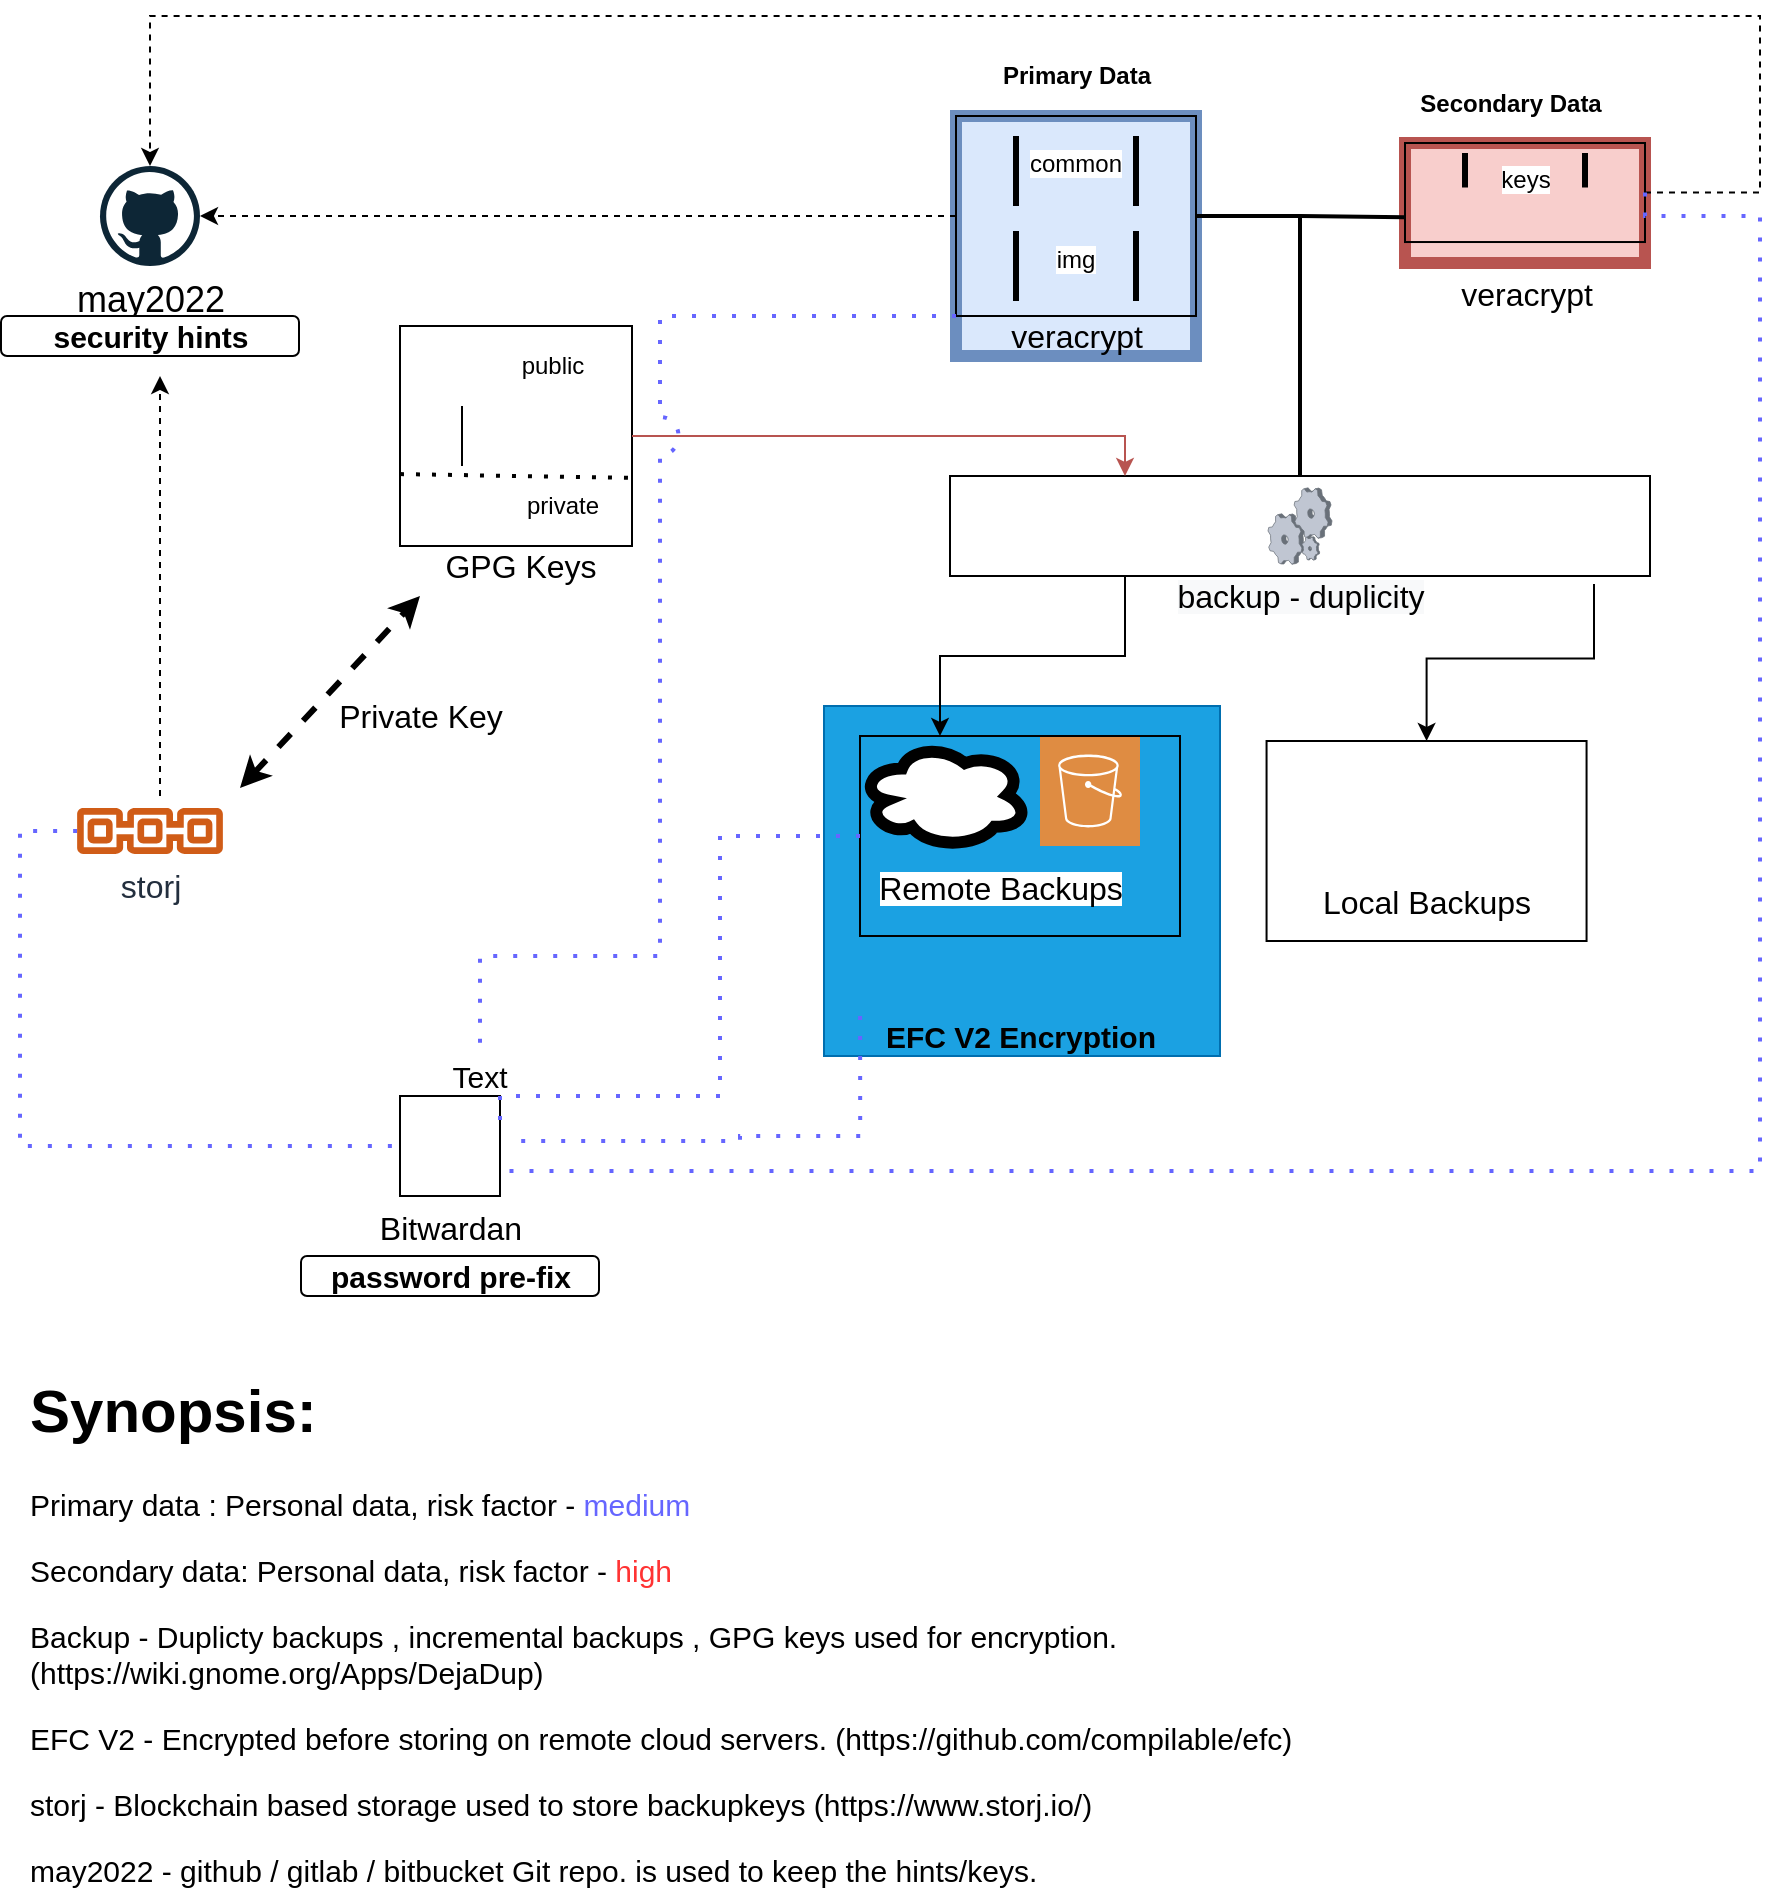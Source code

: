 <mxfile version="17.5.0" type="device"><diagram id="5AvFhRTivvrqknJRHBf4" name="Page-1"><mxGraphModel dx="1350" dy="739" grid="1" gridSize="10" guides="1" tooltips="1" connect="1" arrows="1" fold="1" page="1" pageScale="1" pageWidth="827" pageHeight="1169" math="0" shadow="0"><root><mxCell id="0"/><mxCell id="1" parent="0"/><mxCell id="FaIcSeExAxchjurZwCAN-48" value="" style="rounded=0;whiteSpace=wrap;html=1;shadow=0;fontSize=15;strokeColor=#006EAF;strokeWidth=1;fillColor=#1ba1e2;fontColor=#ffffff;" vertex="1" parent="1"><mxGeometry x="432" y="555" width="198" height="175" as="geometry"/></mxCell><mxCell id="9WKUpYNUISVNYZ_RAD20-1" value="&lt;font style=&quot;font-size: 18px&quot;&gt;may2022&lt;/font&gt;" style="dashed=0;outlineConnect=0;html=1;align=center;labelPosition=center;verticalLabelPosition=bottom;verticalAlign=top;shape=mxgraph.weblogos.github" parent="1" vertex="1"><mxGeometry x="70" y="285" width="50" height="50" as="geometry"/></mxCell><mxCell id="9WKUpYNUISVNYZ_RAD20-29" value="" style="group" parent="1" vertex="1" connectable="0"><mxGeometry x="210" y="365" width="150" height="130" as="geometry"/></mxCell><mxCell id="9WKUpYNUISVNYZ_RAD20-2" value="" style="shape=image;html=1;verticalAlign=top;verticalLabelPosition=bottom;labelBackgroundColor=#ffffff;imageAspect=0;aspect=fixed;image=https://cdn3.iconfinder.com/data/icons/user-interface-798/32/User_Interface_key_keys_key_lock_security_Ui-128.png" parent="9WKUpYNUISVNYZ_RAD20-29" vertex="1"><mxGeometry x="21" width="40" height="40" as="geometry"/></mxCell><mxCell id="9WKUpYNUISVNYZ_RAD20-4" value="" style="shape=image;html=1;verticalAlign=top;verticalLabelPosition=bottom;labelBackgroundColor=#ffffff;imageAspect=0;aspect=fixed;image=https://cdn3.iconfinder.com/data/icons/user-interface-798/32/User_Interface_key_keys_key_lock_security_Ui-128.png" parent="9WKUpYNUISVNYZ_RAD20-29" vertex="1"><mxGeometry x="21" y="70" width="40" height="40" as="geometry"/></mxCell><mxCell id="9WKUpYNUISVNYZ_RAD20-5" value="" style="edgeStyle=orthogonalEdgeStyle;rounded=0;orthogonalLoop=1;jettySize=auto;html=1;fontColor=#000000;endArrow=none;endFill=0;" parent="9WKUpYNUISVNYZ_RAD20-29" source="9WKUpYNUISVNYZ_RAD20-2" target="9WKUpYNUISVNYZ_RAD20-4" edge="1"><mxGeometry relative="1" as="geometry"/></mxCell><mxCell id="9WKUpYNUISVNYZ_RAD20-6" value="public" style="text;html=1;align=center;verticalAlign=middle;resizable=0;points=[];autosize=1;strokeColor=none;fontColor=#000000;" parent="9WKUpYNUISVNYZ_RAD20-29" vertex="1"><mxGeometry x="61" y="10" width="50" height="20" as="geometry"/></mxCell><mxCell id="9WKUpYNUISVNYZ_RAD20-7" value="private" style="text;html=1;align=center;verticalAlign=middle;resizable=0;points=[];autosize=1;strokeColor=none;fontColor=#000000;" parent="9WKUpYNUISVNYZ_RAD20-29" vertex="1"><mxGeometry x="66" y="80" width="50" height="20" as="geometry"/></mxCell><mxCell id="9WKUpYNUISVNYZ_RAD20-10" value="" style="rounded=0;whiteSpace=wrap;html=1;labelBackgroundColor=#ffffff;sketch=0;fontColor=#000000;fillColor=none;" parent="9WKUpYNUISVNYZ_RAD20-29" vertex="1"><mxGeometry x="10" width="116" height="110" as="geometry"/></mxCell><mxCell id="9WKUpYNUISVNYZ_RAD20-13" value="&lt;font style=&quot;font-size: 16px&quot;&gt;GPG Keys&lt;/font&gt;" style="text;html=1;align=center;verticalAlign=middle;resizable=0;points=[];autosize=1;strokeColor=none;fontColor=#000000;" parent="9WKUpYNUISVNYZ_RAD20-29" vertex="1"><mxGeometry x="25" y="110" width="90" height="20" as="geometry"/></mxCell><mxCell id="9WKUpYNUISVNYZ_RAD20-37" value="" style="endArrow=none;dashed=1;html=1;dashPattern=1 3;strokeWidth=2;fontSize=16;fontColor=#000000;entryX=1.026;entryY=0.691;entryDx=0;entryDy=0;entryPerimeter=0;exitX=0;exitY=0.673;exitDx=0;exitDy=0;exitPerimeter=0;" parent="9WKUpYNUISVNYZ_RAD20-29" source="9WKUpYNUISVNYZ_RAD20-10" target="9WKUpYNUISVNYZ_RAD20-10" edge="1"><mxGeometry width="50" height="50" relative="1" as="geometry"><mxPoint x="-54" y="150" as="sourcePoint"/><mxPoint x="-4" y="100" as="targetPoint"/></mxGeometry></mxCell><mxCell id="FaIcSeExAxchjurZwCAN-38" style="edgeStyle=orthogonalEdgeStyle;rounded=0;orthogonalLoop=1;jettySize=auto;html=1;entryX=0;entryY=0.5;entryDx=0;entryDy=0;dashed=1;dashPattern=1 4;fontSize=15;endArrow=none;endFill=0;strokeColor=#6666FF;strokeWidth=2;" edge="1" parent="1" source="9WKUpYNUISVNYZ_RAD20-36" target="9WKUpYNUISVNYZ_RAD20-47"><mxGeometry relative="1" as="geometry"><Array as="points"><mxPoint x="30" y="618"/><mxPoint x="30" y="775"/></Array></mxGeometry></mxCell><mxCell id="FaIcSeExAxchjurZwCAN-46" style="edgeStyle=orthogonalEdgeStyle;rounded=0;orthogonalLoop=1;jettySize=auto;html=1;fontSize=15;endArrow=classic;endFill=1;strokeColor=none;strokeWidth=1;dashed=1;" edge="1" parent="1" source="9WKUpYNUISVNYZ_RAD20-36"><mxGeometry relative="1" as="geometry"><mxPoint x="95" y="390" as="targetPoint"/></mxGeometry></mxCell><mxCell id="9WKUpYNUISVNYZ_RAD20-36" value="&lt;font style=&quot;font-size: 16px&quot;&gt;storj&lt;/font&gt;" style="outlineConnect=0;fontColor=#232F3E;gradientColor=none;fillColor=#D05C17;strokeColor=none;dashed=0;verticalLabelPosition=bottom;verticalAlign=top;align=center;html=1;fontSize=12;fontStyle=0;aspect=fixed;shape=mxgraph.aws4.blockchain_resource;labelBackgroundColor=#ffffff;sketch=0;" parent="1" vertex="1"><mxGeometry x="56" y="606" width="78" height="23" as="geometry"/></mxCell><mxCell id="9WKUpYNUISVNYZ_RAD20-38" value="" style="endArrow=classic;startArrow=classic;html=1;dashed=1;fontSize=16;fontColor=#000000;strokeWidth=3;" parent="1" edge="1"><mxGeometry width="50" height="50" relative="1" as="geometry"><mxPoint x="140" y="596" as="sourcePoint"/><mxPoint x="230" y="500" as="targetPoint"/></mxGeometry></mxCell><mxCell id="9WKUpYNUISVNYZ_RAD20-41" value="Private Key" style="text;html=1;align=center;verticalAlign=middle;resizable=0;points=[];autosize=1;strokeColor=none;fontSize=16;fontColor=#000000;" parent="1" vertex="1"><mxGeometry x="180" y="550" width="100" height="20" as="geometry"/></mxCell><mxCell id="9WKUpYNUISVNYZ_RAD20-47" value="Bitwardan" style="shape=image;html=1;verticalAlign=top;verticalLabelPosition=bottom;labelBackgroundColor=#ffffff;imageAspect=0;aspect=fixed;image=https://cdn4.iconfinder.com/data/icons/internet-security-flat-2/32/Internet_Security_padlock_lock_locked_password_secure-128.png;sketch=0;fontSize=16;fontColor=#000000;fillColor=none;imageBorder=default;" parent="1" vertex="1"><mxGeometry x="220" y="750" width="50" height="50" as="geometry"/></mxCell><mxCell id="FaIcSeExAxchjurZwCAN-2" value="" style="group" vertex="1" connectable="0" parent="1"><mxGeometry x="680.0" y="577.5" width="141.28" height="85" as="geometry"/></mxCell><mxCell id="9WKUpYNUISVNYZ_RAD20-50" value="" style="shape=image;html=1;verticalAlign=top;verticalLabelPosition=bottom;labelBackgroundColor=#ffffff;imageAspect=0;aspect=fixed;image=https://cdn4.iconfinder.com/data/icons/logos-brands-5/24/raspberrypi-128.png;sketch=0;fontSize=16;fontColor=#000000;fillColor=none;" parent="FaIcSeExAxchjurZwCAN-2" vertex="1"><mxGeometry x="62.02" y="4.51" width="45.98" height="45.98" as="geometry"/></mxCell><mxCell id="9WKUpYNUISVNYZ_RAD20-27" value="" style="shape=image;html=1;verticalAlign=top;verticalLabelPosition=bottom;labelBackgroundColor=#ffffff;imageAspect=0;aspect=fixed;image=https://cdn1.iconfinder.com/data/icons/computer-hardware-glyphs-vol-1/52/drive__disk__harddrive__hd__backup__storage__data-128.png;sketch=0;fontSize=16;fontColor=#000000;fillColor=none;align=center;" parent="FaIcSeExAxchjurZwCAN-2" vertex="1"><mxGeometry y="3.977" width="47.045" height="47.045" as="geometry"/></mxCell><mxCell id="FaIcSeExAxchjurZwCAN-7" value="" style="rounded=0;whiteSpace=wrap;html=1;labelBackgroundColor=#ffffff;sketch=0;fontColor=#000000;fillColor=none;" vertex="1" parent="FaIcSeExAxchjurZwCAN-2"><mxGeometry x="-26.72" y="-5" width="160" height="100" as="geometry"/></mxCell><mxCell id="FaIcSeExAxchjurZwCAN-5" value="&lt;span style=&quot;font-size: 16px ; background-color: rgb(255 , 255 , 255)&quot;&gt;Local Backups&lt;/span&gt;" style="text;html=1;align=center;verticalAlign=middle;resizable=0;points=[];autosize=1;strokeColor=none;fillColor=none;" vertex="1" parent="FaIcSeExAxchjurZwCAN-2"><mxGeometry x="-6.72" y="65" width="120" height="20" as="geometry"/></mxCell><mxCell id="FaIcSeExAxchjurZwCAN-4" value="" style="group" vertex="1" connectable="0" parent="1"><mxGeometry x="450" y="570" width="160" height="100" as="geometry"/></mxCell><mxCell id="9WKUpYNUISVNYZ_RAD20-25" value="" style="pointerEvents=1;shadow=0;dashed=0;html=1;strokeColor=none;fillColor=#DF8C42;labelPosition=center;verticalLabelPosition=bottom;verticalAlign=top;align=center;outlineConnect=0;shape=mxgraph.veeam2.aws_s3;labelBackgroundColor=#ffffff;sketch=0;fontSize=16;fontColor=#000000;" parent="FaIcSeExAxchjurZwCAN-4" vertex="1"><mxGeometry x="90" width="50" height="55" as="geometry"/></mxCell><mxCell id="FaIcSeExAxchjurZwCAN-1" value="" style="ellipse;shape=cloud;whiteSpace=wrap;html=1;shadow=0;strokeColor=#000000;strokeWidth=6;fillColor=default;" vertex="1" parent="FaIcSeExAxchjurZwCAN-4"><mxGeometry y="3" width="84" height="53" as="geometry"/></mxCell><mxCell id="FaIcSeExAxchjurZwCAN-3" value="&lt;span style=&quot;font-size: 16px ; background-color: rgb(255 , 255 , 255)&quot;&gt;Remote Backups&lt;/span&gt;" style="text;html=1;align=center;verticalAlign=middle;resizable=0;points=[];autosize=1;strokeColor=none;fillColor=none;" vertex="1" parent="FaIcSeExAxchjurZwCAN-4"><mxGeometry y="66" width="140" height="20" as="geometry"/></mxCell><mxCell id="FaIcSeExAxchjurZwCAN-6" value="" style="rounded=0;whiteSpace=wrap;html=1;labelBackgroundColor=#ffffff;sketch=0;fontColor=#000000;fillColor=none;" vertex="1" parent="FaIcSeExAxchjurZwCAN-4"><mxGeometry width="160" height="100" as="geometry"/></mxCell><mxCell id="FaIcSeExAxchjurZwCAN-8" value="" style="group" vertex="1" connectable="0" parent="1"><mxGeometry x="495" y="440" width="350" height="50" as="geometry"/></mxCell><mxCell id="9WKUpYNUISVNYZ_RAD20-22" value="" style="rounded=0;whiteSpace=wrap;html=1;labelBackgroundColor=#ffffff;sketch=0;fontColor=#000000;fillColor=none;" parent="FaIcSeExAxchjurZwCAN-8" vertex="1"><mxGeometry width="350" height="50" as="geometry"/></mxCell><mxCell id="9WKUpYNUISVNYZ_RAD20-43" value="&lt;span style=&quot;background-color: rgb(248 , 249 , 250)&quot;&gt;backup - duplicity&lt;/span&gt;" style="verticalLabelPosition=bottom;aspect=fixed;html=1;verticalAlign=top;strokeColor=none;align=center;outlineConnect=0;shape=mxgraph.citrix.process;labelBackgroundColor=#ffffff;sketch=0;fontSize=16;fontColor=#000000;fillColor=none;" parent="FaIcSeExAxchjurZwCAN-8" vertex="1"><mxGeometry x="159" y="5.92" width="32" height="38.15" as="geometry"/></mxCell><mxCell id="FaIcSeExAxchjurZwCAN-9" style="edgeStyle=orthogonalEdgeStyle;rounded=0;orthogonalLoop=1;jettySize=auto;html=1;exitX=0.92;exitY=1.08;exitDx=0;exitDy=0;exitPerimeter=0;" edge="1" parent="1" source="9WKUpYNUISVNYZ_RAD20-22" target="FaIcSeExAxchjurZwCAN-7"><mxGeometry relative="1" as="geometry"/></mxCell><mxCell id="FaIcSeExAxchjurZwCAN-10" style="edgeStyle=orthogonalEdgeStyle;rounded=0;orthogonalLoop=1;jettySize=auto;html=1;entryX=0.25;entryY=0;entryDx=0;entryDy=0;exitX=0.25;exitY=1;exitDx=0;exitDy=0;" edge="1" parent="1" source="9WKUpYNUISVNYZ_RAD20-22" target="FaIcSeExAxchjurZwCAN-6"><mxGeometry relative="1" as="geometry"/></mxCell><mxCell id="FaIcSeExAxchjurZwCAN-21" value="" style="group" vertex="1" connectable="0" parent="1"><mxGeometry x="720" y="243.5" width="122.5" height="115" as="geometry"/></mxCell><mxCell id="FaIcSeExAxchjurZwCAN-13" value="" style="group;shadow=0;strokeColor=#b85450;fillColor=#f8cecc;strokeWidth=6;" vertex="1" connectable="0" parent="FaIcSeExAxchjurZwCAN-21"><mxGeometry x="2.5" y="30" width="120" height="60" as="geometry"/></mxCell><mxCell id="FaIcSeExAxchjurZwCAN-14" value="" style="group" vertex="1" connectable="0" parent="FaIcSeExAxchjurZwCAN-13"><mxGeometry width="120" height="49.515" as="geometry"/></mxCell><mxCell id="FaIcSeExAxchjurZwCAN-15" value="" style="rounded=0;whiteSpace=wrap;html=1;labelBackgroundColor=#ffffff;sketch=0;fontColor=#000000;fillColor=none;" vertex="1" parent="FaIcSeExAxchjurZwCAN-14"><mxGeometry width="120" height="49.515" as="geometry"/></mxCell><mxCell id="FaIcSeExAxchjurZwCAN-17" value="keys" style="html=1;shape=mxgraph.sysml.actPart;strokeWidth=3;verticalAlign=top;rotation=0;whiteSpace=wrap;labelBackgroundColor=#ffffff;sketch=0;fontColor=#000000;fillColor=none;" vertex="1" parent="FaIcSeExAxchjurZwCAN-14"><mxGeometry x="30" y="4.951" width="60" height="17.33" as="geometry"/></mxCell><mxCell id="FaIcSeExAxchjurZwCAN-19" value="Secondary Data" style="text;html=1;align=center;verticalAlign=middle;resizable=0;points=[];autosize=1;strokeColor=none;fillColor=none;fontStyle=1" vertex="1" parent="FaIcSeExAxchjurZwCAN-21"><mxGeometry width="110" height="20" as="geometry"/></mxCell><mxCell id="FaIcSeExAxchjurZwCAN-20" value="&lt;span style=&quot;font-size: 16px&quot;&gt;veracrypt&lt;/span&gt;" style="text;html=1;align=center;verticalAlign=middle;resizable=0;points=[];autosize=1;strokeColor=none;fillColor=none;" vertex="1" parent="FaIcSeExAxchjurZwCAN-21"><mxGeometry x="22.5" y="95" width="80" height="20" as="geometry"/></mxCell><mxCell id="FaIcSeExAxchjurZwCAN-22" value="" style="group" vertex="1" connectable="0" parent="1"><mxGeometry x="498" y="230" width="120" height="150" as="geometry"/></mxCell><mxCell id="9WKUpYNUISVNYZ_RAD20-19" value="" style="group;shadow=0;strokeColor=#6c8ebf;fillColor=#dae8fc;strokeWidth=6;" parent="FaIcSeExAxchjurZwCAN-22" vertex="1" connectable="0"><mxGeometry y="30" width="120" height="120" as="geometry"/></mxCell><mxCell id="9WKUpYNUISVNYZ_RAD20-17" value="" style="group" parent="9WKUpYNUISVNYZ_RAD20-19" vertex="1" connectable="0"><mxGeometry width="120" height="100" as="geometry"/></mxCell><mxCell id="9WKUpYNUISVNYZ_RAD20-14" value="" style="rounded=0;whiteSpace=wrap;html=1;labelBackgroundColor=#ffffff;sketch=0;fontColor=#000000;fillColor=none;" parent="9WKUpYNUISVNYZ_RAD20-17" vertex="1"><mxGeometry width="120" height="100" as="geometry"/></mxCell><mxCell id="9WKUpYNUISVNYZ_RAD20-15" value="img" style="html=1;shape=mxgraph.sysml.actPart;strokeWidth=3;verticalAlign=top;rotation=0;whiteSpace=wrap;labelBackgroundColor=#ffffff;sketch=0;fontColor=#000000;fillColor=none;" parent="9WKUpYNUISVNYZ_RAD20-17" vertex="1"><mxGeometry x="30" y="57.5" width="60" height="35" as="geometry"/></mxCell><mxCell id="9WKUpYNUISVNYZ_RAD20-16" value="common" style="html=1;shape=mxgraph.sysml.actPart;strokeWidth=3;verticalAlign=top;rotation=0;whiteSpace=wrap;labelBackgroundColor=#ffffff;sketch=0;fontColor=#000000;fillColor=none;" parent="9WKUpYNUISVNYZ_RAD20-17" vertex="1"><mxGeometry x="30" y="10" width="60" height="35" as="geometry"/></mxCell><mxCell id="9WKUpYNUISVNYZ_RAD20-18" value="&lt;font style=&quot;font-size: 16px&quot;&gt;veracrypt&lt;/font&gt;" style="text;html=1;align=center;verticalAlign=middle;resizable=0;points=[];autosize=1;strokeColor=none;fontColor=#000000;" parent="9WKUpYNUISVNYZ_RAD20-19" vertex="1"><mxGeometry x="20" y="100" width="80" height="20" as="geometry"/></mxCell><mxCell id="FaIcSeExAxchjurZwCAN-12" value="Primary Data" style="text;html=1;align=center;verticalAlign=middle;resizable=0;points=[];autosize=1;strokeColor=none;fillColor=none;fontStyle=1" vertex="1" parent="FaIcSeExAxchjurZwCAN-22"><mxGeometry x="15" width="90" height="20" as="geometry"/></mxCell><mxCell id="FaIcSeExAxchjurZwCAN-26" style="edgeStyle=orthogonalEdgeStyle;rounded=0;orthogonalLoop=1;jettySize=auto;html=1;dashed=1;" edge="1" parent="1" source="9WKUpYNUISVNYZ_RAD20-14" target="9WKUpYNUISVNYZ_RAD20-1"><mxGeometry relative="1" as="geometry"/></mxCell><mxCell id="FaIcSeExAxchjurZwCAN-27" style="edgeStyle=orthogonalEdgeStyle;rounded=0;orthogonalLoop=1;jettySize=auto;html=1;dashed=1;exitX=1;exitY=0.5;exitDx=0;exitDy=0;" edge="1" parent="1" source="FaIcSeExAxchjurZwCAN-15" target="9WKUpYNUISVNYZ_RAD20-1"><mxGeometry relative="1" as="geometry"><Array as="points"><mxPoint x="900" y="298"/><mxPoint x="900" y="210"/><mxPoint x="95" y="210"/></Array></mxGeometry></mxCell><mxCell id="FaIcSeExAxchjurZwCAN-30" style="edgeStyle=orthogonalEdgeStyle;rounded=0;orthogonalLoop=1;jettySize=auto;html=1;entryX=0.25;entryY=0;entryDx=0;entryDy=0;fontSize=18;fillColor=#f8cecc;strokeColor=#b85450;" edge="1" parent="1" source="9WKUpYNUISVNYZ_RAD20-10" target="9WKUpYNUISVNYZ_RAD20-22"><mxGeometry relative="1" as="geometry"/></mxCell><mxCell id="FaIcSeExAxchjurZwCAN-31" style="edgeStyle=orthogonalEdgeStyle;rounded=0;orthogonalLoop=1;jettySize=auto;html=1;entryX=1;entryY=0.75;entryDx=0;entryDy=0;fontSize=18;dashed=1;dashPattern=1 4;strokeColor=#6666FF;strokeWidth=2;exitX=1;exitY=0.5;exitDx=0;exitDy=0;endArrow=none;endFill=0;" edge="1" parent="1" source="FaIcSeExAxchjurZwCAN-15" target="9WKUpYNUISVNYZ_RAD20-47"><mxGeometry relative="1" as="geometry"><mxPoint x="950" y="310" as="sourcePoint"/><Array as="points"><mxPoint x="843" y="310"/><mxPoint x="900" y="310"/><mxPoint x="900" y="788"/></Array></mxGeometry></mxCell><mxCell id="FaIcSeExAxchjurZwCAN-40" style="edgeStyle=orthogonalEdgeStyle;rounded=0;orthogonalLoop=1;jettySize=auto;html=1;entryX=1;entryY=0.25;entryDx=0;entryDy=0;dashed=1;dashPattern=1 4;fontSize=15;endArrow=none;endFill=0;strokeColor=#6666FF;strokeWidth=2;" edge="1" parent="1" source="FaIcSeExAxchjurZwCAN-6" target="9WKUpYNUISVNYZ_RAD20-47"><mxGeometry relative="1" as="geometry"><Array as="points"><mxPoint x="380" y="620"/><mxPoint x="380" y="750"/><mxPoint x="270" y="750"/></Array></mxGeometry></mxCell><mxCell id="FaIcSeExAxchjurZwCAN-41" value="&lt;font style=&quot;font-size: 15px&quot;&gt;&lt;b&gt;password pre-fix&lt;/b&gt;&lt;/font&gt;" style="rounded=1;whiteSpace=wrap;html=1;shadow=0;fontSize=18;strokeColor=#000000;strokeWidth=1;fillColor=default;" vertex="1" parent="1"><mxGeometry x="170.5" y="830" width="149" height="20" as="geometry"/></mxCell><mxCell id="FaIcSeExAxchjurZwCAN-42" style="edgeStyle=orthogonalEdgeStyle;rounded=0;orthogonalLoop=1;jettySize=auto;html=1;dashed=1;dashPattern=1 4;fontSize=15;endArrow=none;endFill=0;strokeColor=#6666FF;strokeWidth=2;jumpStyle=arc;jumpSize=17;" edge="1" parent="1" source="9WKUpYNUISVNYZ_RAD20-14" target="FaIcSeExAxchjurZwCAN-52"><mxGeometry relative="1" as="geometry"><mxPoint x="260" y="740" as="targetPoint"/><Array as="points"><mxPoint x="350" y="360"/><mxPoint x="350" y="680"/><mxPoint x="260" y="680"/></Array></mxGeometry></mxCell><mxCell id="FaIcSeExAxchjurZwCAN-43" style="edgeStyle=orthogonalEdgeStyle;rounded=0;orthogonalLoop=1;jettySize=auto;html=1;exitX=1;exitY=0.5;exitDx=0;exitDy=0;entryX=0;entryY=0.75;entryDx=0;entryDy=0;fontSize=15;endArrow=none;endFill=0;strokeColor=#000000;strokeWidth=2;" edge="1" parent="1" source="9WKUpYNUISVNYZ_RAD20-14" target="FaIcSeExAxchjurZwCAN-15"><mxGeometry relative="1" as="geometry"/></mxCell><mxCell id="FaIcSeExAxchjurZwCAN-44" style="edgeStyle=orthogonalEdgeStyle;rounded=0;orthogonalLoop=1;jettySize=auto;html=1;fontSize=15;endArrow=none;endFill=0;strokeColor=#000000;strokeWidth=2;" edge="1" parent="1" source="9WKUpYNUISVNYZ_RAD20-22"><mxGeometry relative="1" as="geometry"><mxPoint x="670" y="310" as="targetPoint"/></mxGeometry></mxCell><mxCell id="FaIcSeExAxchjurZwCAN-45" value="&lt;font style=&quot;font-size: 15px&quot;&gt;&lt;b&gt;security hints&lt;/b&gt;&lt;/font&gt;" style="rounded=1;whiteSpace=wrap;html=1;shadow=0;fontSize=18;strokeColor=#000000;strokeWidth=1;fillColor=default;" vertex="1" parent="1"><mxGeometry x="20.5" y="360" width="149" height="20" as="geometry"/></mxCell><mxCell id="FaIcSeExAxchjurZwCAN-47" style="edgeStyle=orthogonalEdgeStyle;rounded=0;orthogonalLoop=1;jettySize=auto;html=1;dashed=1;" edge="1" parent="1"><mxGeometry relative="1" as="geometry"><mxPoint x="100" y="600" as="sourcePoint"/><mxPoint x="100" y="390" as="targetPoint"/></mxGeometry></mxCell><mxCell id="FaIcSeExAxchjurZwCAN-49" value="EFC V2 Encryption" style="text;html=1;align=center;verticalAlign=middle;resizable=0;points=[];autosize=1;strokeColor=none;fillColor=none;fontSize=15;fontStyle=1" vertex="1" parent="1"><mxGeometry x="455" y="710" width="150" height="20" as="geometry"/></mxCell><mxCell id="FaIcSeExAxchjurZwCAN-51" style="edgeStyle=orthogonalEdgeStyle;rounded=0;orthogonalLoop=1;jettySize=auto;html=1;entryX=1;entryY=0.25;entryDx=0;entryDy=0;dashed=1;dashPattern=1 4;fontSize=15;endArrow=none;endFill=0;strokeColor=#6666FF;strokeWidth=2;exitX=-0.033;exitY=0;exitDx=0;exitDy=0;exitPerimeter=0;" edge="1" parent="1" source="FaIcSeExAxchjurZwCAN-49"><mxGeometry relative="1" as="geometry"><mxPoint x="460" y="630" as="sourcePoint"/><mxPoint x="280" y="772.5" as="targetPoint"/><Array as="points"><mxPoint x="450" y="770"/><mxPoint x="390" y="770"/><mxPoint x="390" y="773"/></Array></mxGeometry></mxCell><mxCell id="FaIcSeExAxchjurZwCAN-52" value="Text" style="text;html=1;strokeColor=none;fillColor=none;align=center;verticalAlign=middle;whiteSpace=wrap;rounded=0;shadow=0;fontSize=15;" vertex="1" parent="1"><mxGeometry x="230" y="725" width="60" height="30" as="geometry"/></mxCell><mxCell id="FaIcSeExAxchjurZwCAN-53" value="&lt;h1&gt;Synopsis:&amp;nbsp;&lt;/h1&gt;&lt;p&gt;Primary data : Personal data, risk factor - &lt;font color=&quot;#6666ff&quot;&gt;medium&lt;/font&gt;&lt;/p&gt;&lt;p&gt;Secondary data: Personal data, risk factor - &lt;font color=&quot;#ff3333&quot;&gt;high&lt;/font&gt;&lt;/p&gt;&lt;p&gt;Backup - Duplicty backups , incremental backups , GPG keys used for encryption. (https://wiki.gnome.org/Apps/DejaDup)&lt;/p&gt;&lt;p&gt;EFC V2 - Encrypted before storing on remote cloud servers. (https://github.com/compilable/efc)&lt;/p&gt;&lt;p&gt;storj - Blockchain based storage used to store backupkeys (https://www.storj.io/)&lt;/p&gt;&lt;p&gt;may2022 - github / gitlab / bitbucket Git repo. is used to keep the hints/keys.&lt;br&gt;&lt;/p&gt;" style="text;html=1;strokeColor=none;fillColor=none;spacing=5;spacingTop=-20;whiteSpace=wrap;overflow=hidden;rounded=0;shadow=0;fontSize=15;" vertex="1" parent="1"><mxGeometry x="30" y="880" width="700" height="270" as="geometry"/></mxCell></root></mxGraphModel></diagram></mxfile>